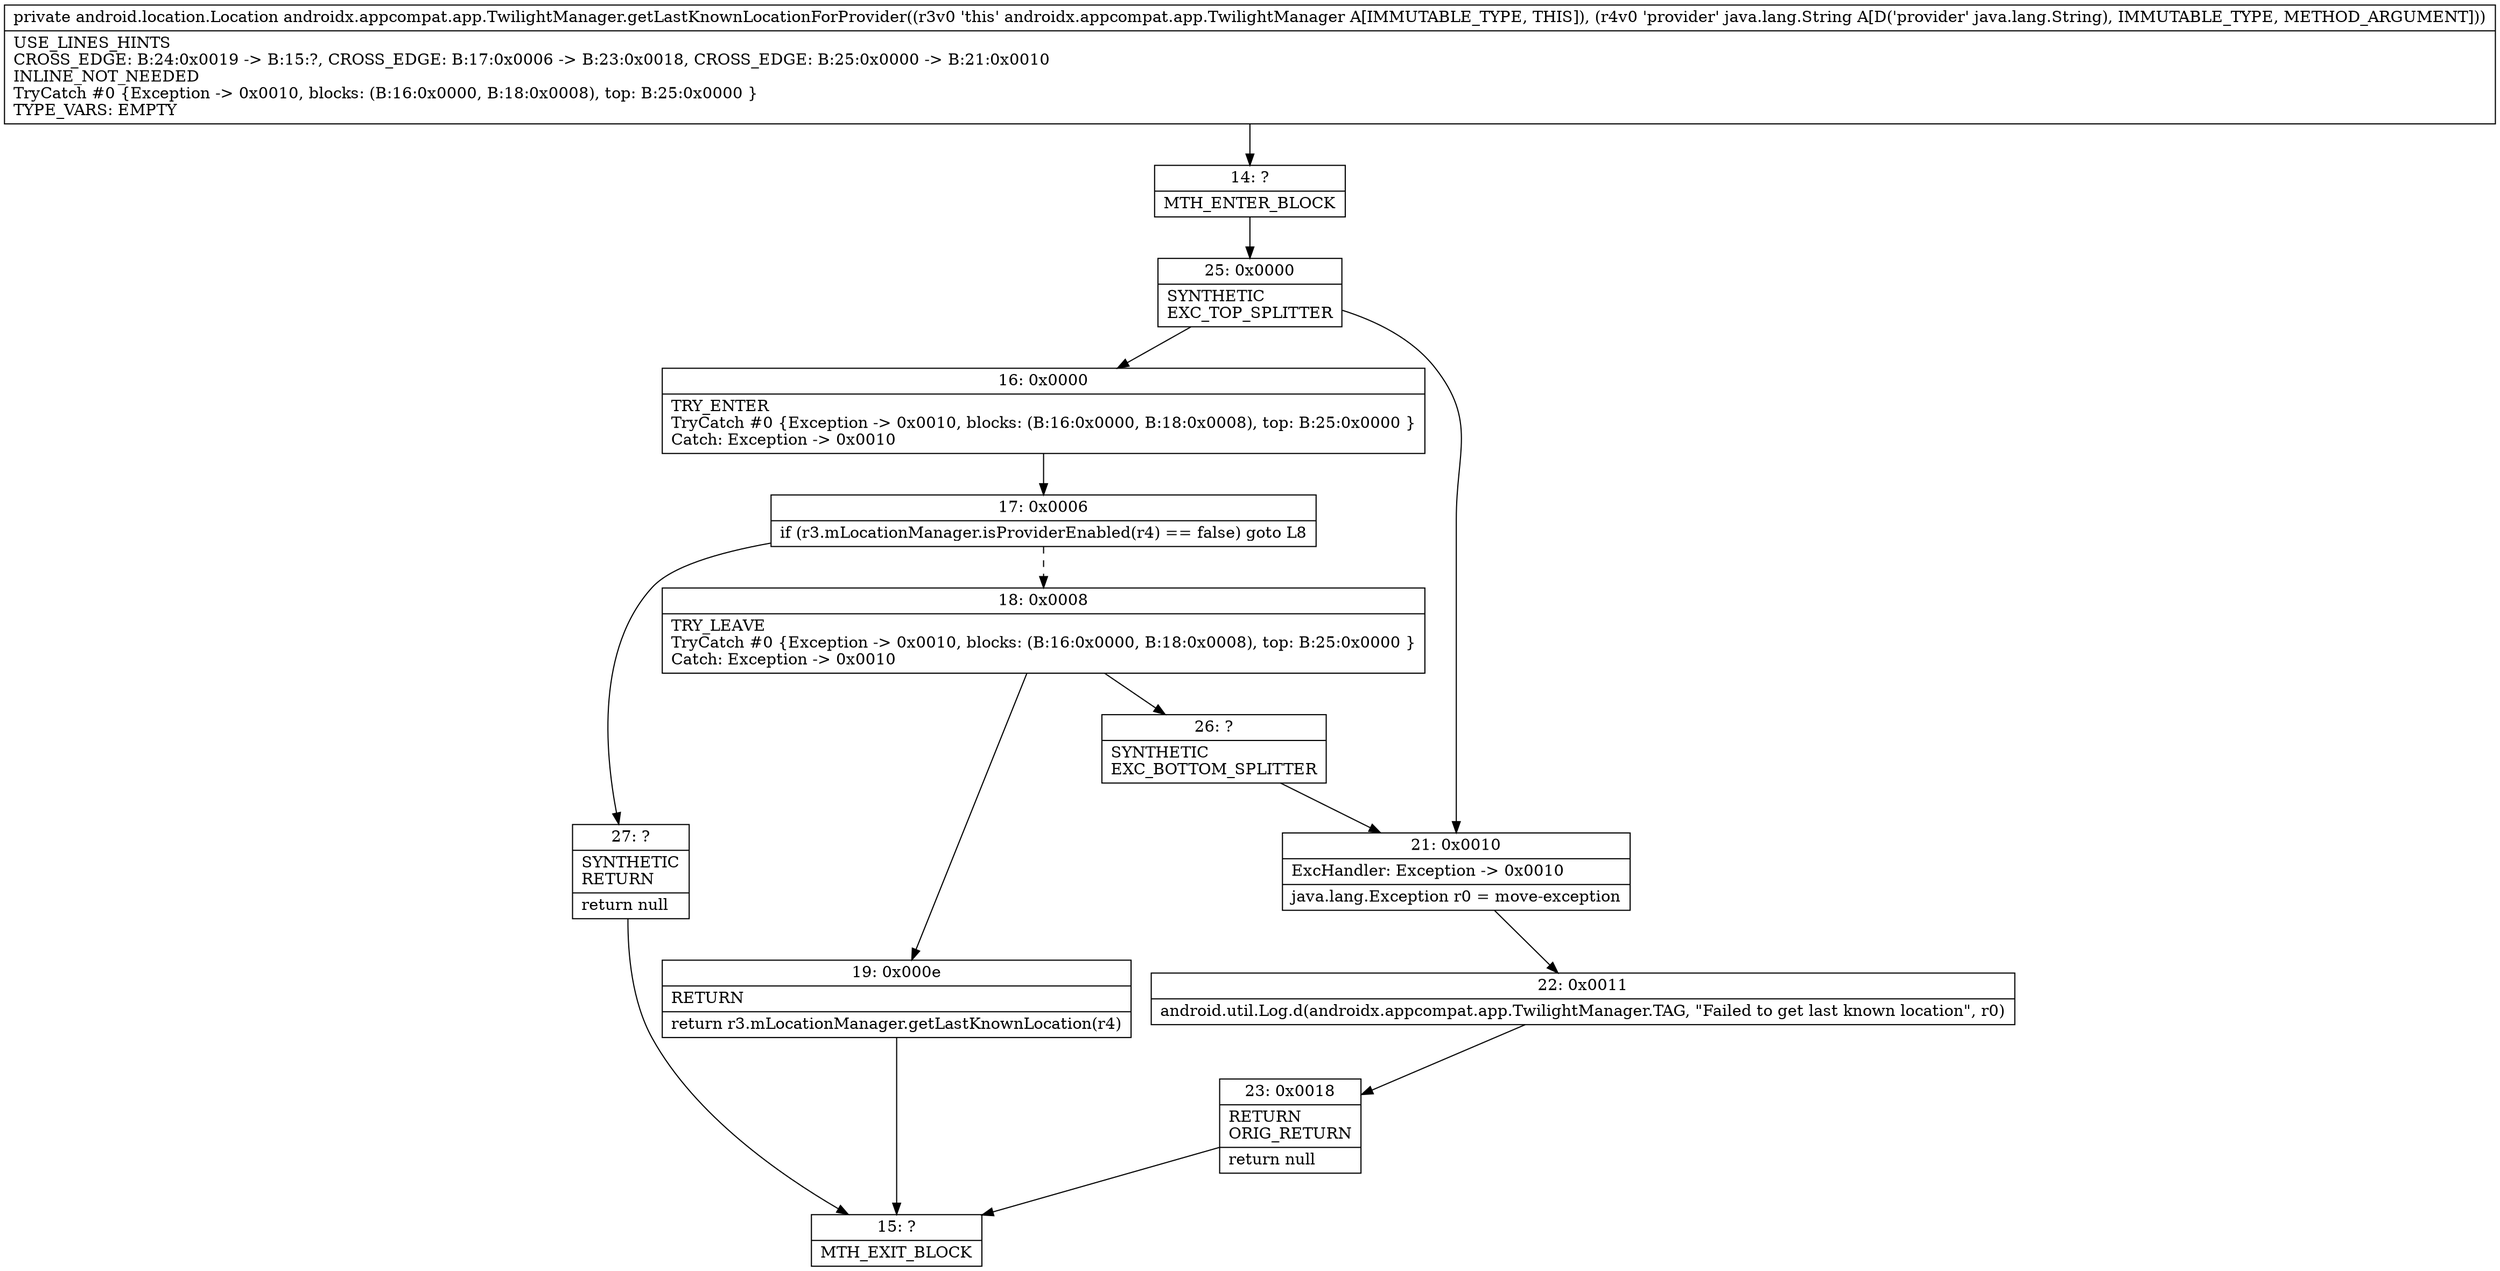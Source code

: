 digraph "CFG forandroidx.appcompat.app.TwilightManager.getLastKnownLocationForProvider(Ljava\/lang\/String;)Landroid\/location\/Location;" {
Node_14 [shape=record,label="{14\:\ ?|MTH_ENTER_BLOCK\l}"];
Node_25 [shape=record,label="{25\:\ 0x0000|SYNTHETIC\lEXC_TOP_SPLITTER\l}"];
Node_16 [shape=record,label="{16\:\ 0x0000|TRY_ENTER\lTryCatch #0 \{Exception \-\> 0x0010, blocks: (B:16:0x0000, B:18:0x0008), top: B:25:0x0000 \}\lCatch: Exception \-\> 0x0010\l}"];
Node_17 [shape=record,label="{17\:\ 0x0006|if (r3.mLocationManager.isProviderEnabled(r4) == false) goto L8\l}"];
Node_18 [shape=record,label="{18\:\ 0x0008|TRY_LEAVE\lTryCatch #0 \{Exception \-\> 0x0010, blocks: (B:16:0x0000, B:18:0x0008), top: B:25:0x0000 \}\lCatch: Exception \-\> 0x0010\l}"];
Node_19 [shape=record,label="{19\:\ 0x000e|RETURN\l|return r3.mLocationManager.getLastKnownLocation(r4)\l}"];
Node_15 [shape=record,label="{15\:\ ?|MTH_EXIT_BLOCK\l}"];
Node_26 [shape=record,label="{26\:\ ?|SYNTHETIC\lEXC_BOTTOM_SPLITTER\l}"];
Node_27 [shape=record,label="{27\:\ ?|SYNTHETIC\lRETURN\l|return null\l}"];
Node_21 [shape=record,label="{21\:\ 0x0010|ExcHandler: Exception \-\> 0x0010\l|java.lang.Exception r0 = move\-exception\l}"];
Node_22 [shape=record,label="{22\:\ 0x0011|android.util.Log.d(androidx.appcompat.app.TwilightManager.TAG, \"Failed to get last known location\", r0)\l}"];
Node_23 [shape=record,label="{23\:\ 0x0018|RETURN\lORIG_RETURN\l|return null\l}"];
MethodNode[shape=record,label="{private android.location.Location androidx.appcompat.app.TwilightManager.getLastKnownLocationForProvider((r3v0 'this' androidx.appcompat.app.TwilightManager A[IMMUTABLE_TYPE, THIS]), (r4v0 'provider' java.lang.String A[D('provider' java.lang.String), IMMUTABLE_TYPE, METHOD_ARGUMENT]))  | USE_LINES_HINTS\lCROSS_EDGE: B:24:0x0019 \-\> B:15:?, CROSS_EDGE: B:17:0x0006 \-\> B:23:0x0018, CROSS_EDGE: B:25:0x0000 \-\> B:21:0x0010\lINLINE_NOT_NEEDED\lTryCatch #0 \{Exception \-\> 0x0010, blocks: (B:16:0x0000, B:18:0x0008), top: B:25:0x0000 \}\lTYPE_VARS: EMPTY\l}"];
MethodNode -> Node_14;Node_14 -> Node_25;
Node_25 -> Node_16;
Node_25 -> Node_21;
Node_16 -> Node_17;
Node_17 -> Node_18[style=dashed];
Node_17 -> Node_27;
Node_18 -> Node_19;
Node_18 -> Node_26;
Node_19 -> Node_15;
Node_26 -> Node_21;
Node_27 -> Node_15;
Node_21 -> Node_22;
Node_22 -> Node_23;
Node_23 -> Node_15;
}

